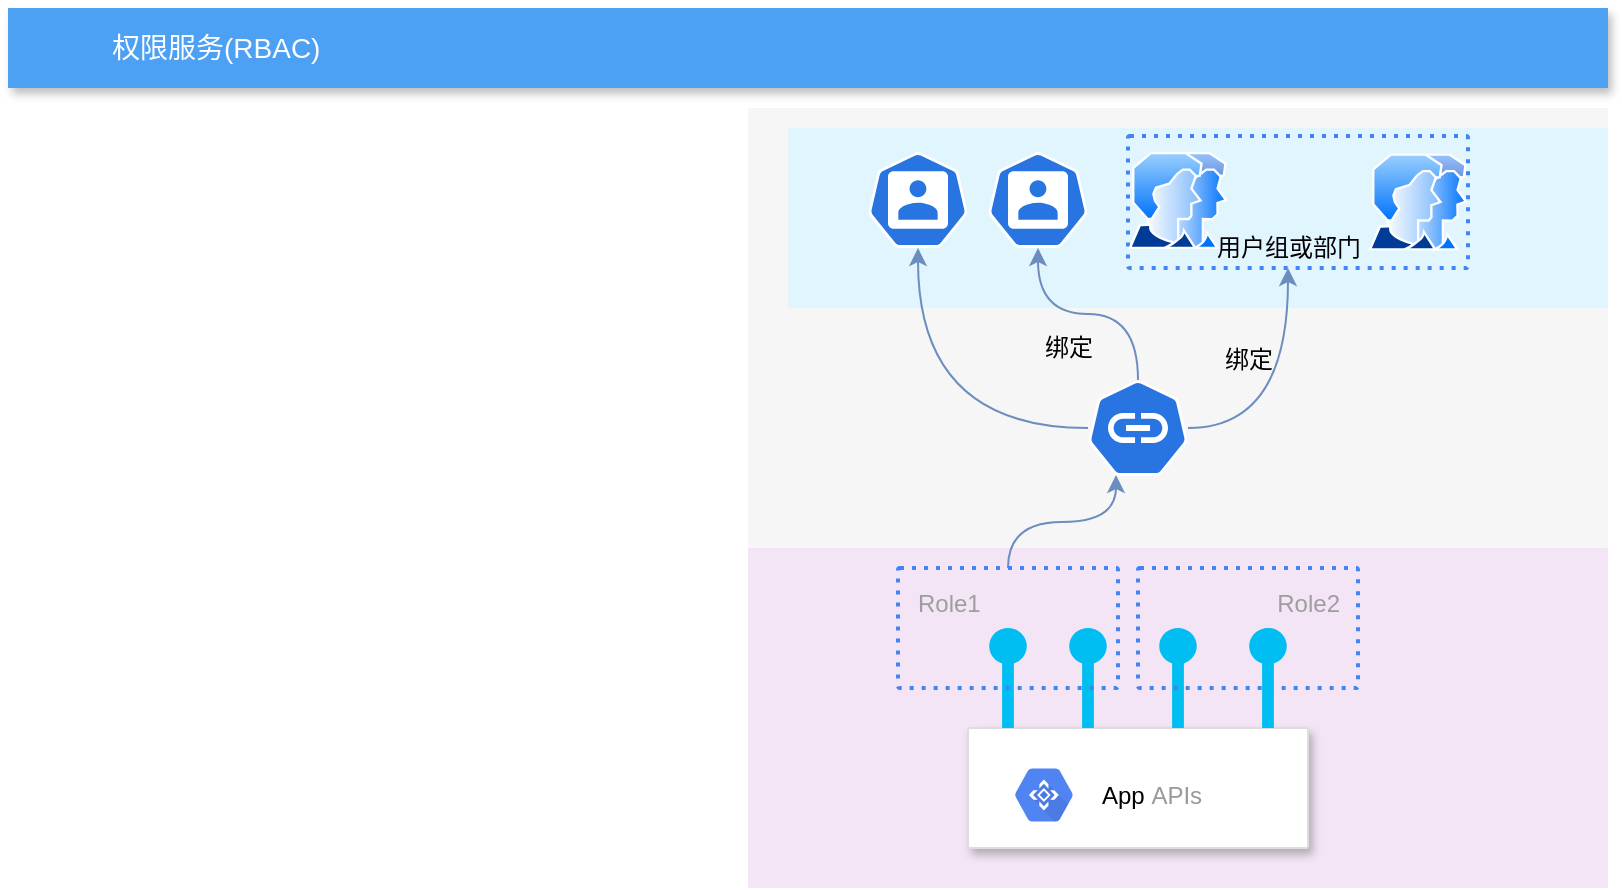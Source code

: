 <mxfile version="15.6.8" type="github">
  <diagram id="f106602c-feb2-e66a-4537-3a34d633f6aa" name="Page-1">
    <mxGraphModel dx="686" dy="357" grid="1" gridSize="10" guides="1" tooltips="1" connect="1" arrows="1" fold="1" page="1" pageScale="1" pageWidth="1169" pageHeight="827" background="none" math="0" shadow="0">
      <root>
        <mxCell id="0" />
        <mxCell id="1" parent="0" />
        <mxCell id="14" value="" style="fillColor=#F6F6F6;strokeColor=none;shadow=0;gradientColor=none;fontSize=14;align=left;spacing=10;fontColor=#717171;9E9E9E;verticalAlign=top;spacingTop=-4;fontStyle=0;spacingLeft=40;html=1;" parent="1" vertex="1">
          <mxGeometry x="600" y="90" width="430" height="390" as="geometry" />
        </mxCell>
        <mxCell id="818" value="权限服务(RBAC)" style="fillColor=#4DA1F5;strokeColor=none;shadow=1;gradientColor=none;fontSize=14;align=left;spacingLeft=50;fontColor=#ffffff;html=1;" parent="1" vertex="1">
          <mxGeometry x="230" y="40" width="800" height="40" as="geometry" />
        </mxCell>
        <mxCell id="eHh8mdlVLJNpV9wsfY3s-1048" value="&lt;br&gt;" style="sketch=0;points=[[0,0,0],[0.25,0,0],[0.5,0,0],[0.75,0,0],[1,0,0],[1,0.25,0],[1,0.5,0],[1,0.75,0],[1,1,0],[0.75,1,0],[0.5,1,0],[0.25,1,0],[0,1,0],[0,0.75,0],[0,0.5,0],[0,0.25,0]];rounded=1;absoluteArcSize=1;arcSize=2;html=1;strokeColor=none;gradientColor=none;shadow=0;dashed=0;fontSize=12;fontColor=#9E9E9E;align=left;verticalAlign=top;spacing=10;spacingTop=-4;fillColor=#F3E5F5;" vertex="1" parent="1">
          <mxGeometry x="600" y="310" width="430" height="170" as="geometry" />
        </mxCell>
        <mxCell id="eHh8mdlVLJNpV9wsfY3s-1049" value="" style="strokeColor=#dddddd;shadow=1;strokeWidth=1;rounded=1;absoluteArcSize=1;arcSize=2;" vertex="1" parent="1">
          <mxGeometry x="710" y="400" width="170" height="60" as="geometry" />
        </mxCell>
        <mxCell id="eHh8mdlVLJNpV9wsfY3s-1054" value="&lt;font color=&quot;#000000&quot;&gt;App&lt;/font&gt;&amp;nbsp;APIs" style="sketch=0;dashed=0;connectable=0;html=1;fillColor=#5184F3;strokeColor=none;shape=mxgraph.gcp2.hexIcon;prIcon=cloud_apis;part=1;labelPosition=right;verticalLabelPosition=middle;align=left;verticalAlign=middle;spacingLeft=5;fontColor=#999999;fontSize=12;" vertex="1" parent="1">
          <mxGeometry x="726" y="414" width="44" height="39" as="geometry" />
        </mxCell>
        <mxCell id="eHh8mdlVLJNpV9wsfY3s-1056" value="" style="verticalLabelPosition=bottom;html=1;verticalAlign=top;align=center;strokeColor=none;fillColor=#00BEF2;shape=mxgraph.azure.service_endpoint;direction=south;" vertex="1" parent="1">
          <mxGeometry x="760" y="350" width="20" height="50" as="geometry" />
        </mxCell>
        <mxCell id="eHh8mdlVLJNpV9wsfY3s-1057" value="" style="verticalLabelPosition=bottom;html=1;verticalAlign=top;align=center;strokeColor=none;fillColor=#00BEF2;shape=mxgraph.azure.service_endpoint;direction=south;" vertex="1" parent="1">
          <mxGeometry x="720" y="350" width="20" height="50" as="geometry" />
        </mxCell>
        <mxCell id="eHh8mdlVLJNpV9wsfY3s-1058" value="" style="verticalLabelPosition=bottom;html=1;verticalAlign=top;align=center;strokeColor=none;fillColor=#00BEF2;shape=mxgraph.azure.service_endpoint;direction=south;" vertex="1" parent="1">
          <mxGeometry x="805" y="350" width="20" height="50" as="geometry" />
        </mxCell>
        <mxCell id="eHh8mdlVLJNpV9wsfY3s-1076" style="edgeStyle=orthogonalEdgeStyle;curved=1;rounded=0;orthogonalLoop=1;jettySize=auto;html=1;exitX=0.5;exitY=0;exitDx=0;exitDy=0;entryX=0.28;entryY=0.99;entryDx=0;entryDy=0;entryPerimeter=0;fillColor=#dae8fc;strokeColor=#6c8ebf;" edge="1" parent="1" source="eHh8mdlVLJNpV9wsfY3s-1059" target="eHh8mdlVLJNpV9wsfY3s-1074">
          <mxGeometry relative="1" as="geometry" />
        </mxCell>
        <mxCell id="eHh8mdlVLJNpV9wsfY3s-1059" value="Role1" style="rounded=1;absoluteArcSize=1;arcSize=2;html=1;strokeColor=#4284F3;gradientColor=none;shadow=0;dashed=1;fontSize=12;fontColor=#9E9E9E;align=left;verticalAlign=top;spacing=10;spacingTop=-4;fillColor=none;dashPattern=1 2;strokeWidth=2;" vertex="1" parent="1">
          <mxGeometry x="675" y="320" width="110" height="60" as="geometry" />
        </mxCell>
        <mxCell id="eHh8mdlVLJNpV9wsfY3s-1060" value="Role2" style="rounded=1;absoluteArcSize=1;arcSize=2;html=1;strokeColor=#4284F3;gradientColor=none;shadow=0;dashed=1;fontSize=12;fontColor=#9E9E9E;align=right;verticalAlign=top;spacing=10;spacingTop=-4;fillColor=none;dashPattern=1 2;strokeWidth=2;" vertex="1" parent="1">
          <mxGeometry x="795" y="320" width="110" height="60" as="geometry" />
        </mxCell>
        <mxCell id="eHh8mdlVLJNpV9wsfY3s-1061" value="" style="verticalLabelPosition=bottom;html=1;verticalAlign=top;align=center;strokeColor=none;fillColor=#00BEF2;shape=mxgraph.azure.service_endpoint;direction=south;" vertex="1" parent="1">
          <mxGeometry x="850" y="350" width="20" height="50" as="geometry" />
        </mxCell>
        <mxCell id="eHh8mdlVLJNpV9wsfY3s-1062" value="" style="sketch=0;points=[[0,0,0],[0.25,0,0],[0.5,0,0],[0.75,0,0],[1,0,0],[1,0.25,0],[1,0.5,0],[1,0.75,0],[1,1,0],[0.75,1,0],[0.5,1,0],[0.25,1,0],[0,1,0],[0,0.75,0],[0,0.5,0],[0,0.25,0]];rounded=1;absoluteArcSize=1;arcSize=2;html=1;strokeColor=none;gradientColor=none;shadow=0;dashed=0;fontSize=12;fontColor=#9E9E9E;align=left;verticalAlign=top;spacing=10;spacingTop=-4;fillColor=#E1F5FE;" vertex="1" parent="1">
          <mxGeometry x="620" y="100" width="410" height="90" as="geometry" />
        </mxCell>
        <mxCell id="eHh8mdlVLJNpV9wsfY3s-1063" value="" style="sketch=0;html=1;dashed=0;whitespace=wrap;fillColor=#2875E2;strokeColor=#ffffff;points=[[0.005,0.63,0],[0.1,0.2,0],[0.9,0.2,0],[0.5,0,0],[0.995,0.63,0],[0.72,0.99,0],[0.5,1,0],[0.28,0.99,0]];shape=mxgraph.kubernetes.icon;prIcon=user;align=right;" vertex="1" parent="1">
          <mxGeometry x="660" y="112" width="50" height="48" as="geometry" />
        </mxCell>
        <mxCell id="eHh8mdlVLJNpV9wsfY3s-1064" value="" style="sketch=0;html=1;dashed=0;whitespace=wrap;fillColor=#2875E2;strokeColor=#ffffff;points=[[0.005,0.63,0],[0.1,0.2,0],[0.9,0.2,0],[0.5,0,0],[0.995,0.63,0],[0.72,0.99,0],[0.5,1,0],[0.28,0.99,0]];shape=mxgraph.kubernetes.icon;prIcon=user;align=right;" vertex="1" parent="1">
          <mxGeometry x="720" y="112" width="50" height="48" as="geometry" />
        </mxCell>
        <mxCell id="eHh8mdlVLJNpV9wsfY3s-1065" value="" style="rounded=1;absoluteArcSize=1;arcSize=2;html=1;strokeColor=#4284F3;gradientColor=none;shadow=0;dashed=1;fontSize=12;fontColor=#9E9E9E;align=center;verticalAlign=top;spacing=10;spacingTop=-4;fillColor=none;dashPattern=1 2;strokeWidth=2;" vertex="1" parent="1">
          <mxGeometry x="790" y="104" width="170" height="66" as="geometry" />
        </mxCell>
        <mxCell id="eHh8mdlVLJNpV9wsfY3s-1066" value="" style="aspect=fixed;perimeter=ellipsePerimeter;html=1;align=center;shadow=0;dashed=0;spacingTop=3;image;image=img/lib/active_directory/user_accounts.svg;" vertex="1" parent="1">
          <mxGeometry x="790" y="112" width="50" height="48.5" as="geometry" />
        </mxCell>
        <mxCell id="eHh8mdlVLJNpV9wsfY3s-1067" value="" style="aspect=fixed;perimeter=ellipsePerimeter;html=1;align=center;shadow=0;dashed=0;spacingTop=3;image;image=img/lib/active_directory/user_accounts.svg;" vertex="1" parent="1">
          <mxGeometry x="910" y="112.75" width="50" height="48.5" as="geometry" />
        </mxCell>
        <mxCell id="eHh8mdlVLJNpV9wsfY3s-1070" value="用户组或部门" style="text;html=1;resizable=0;autosize=1;align=center;verticalAlign=middle;points=[];fillColor=none;strokeColor=none;rounded=0;" vertex="1" parent="1">
          <mxGeometry x="825" y="150" width="90" height="20" as="geometry" />
        </mxCell>
        <mxCell id="eHh8mdlVLJNpV9wsfY3s-1077" value="" style="edgeStyle=orthogonalEdgeStyle;curved=1;rounded=0;orthogonalLoop=1;jettySize=auto;html=1;fillColor=#dae8fc;strokeColor=#6c8ebf;" edge="1" parent="1" source="eHh8mdlVLJNpV9wsfY3s-1074" target="eHh8mdlVLJNpV9wsfY3s-1070">
          <mxGeometry relative="1" as="geometry" />
        </mxCell>
        <mxCell id="eHh8mdlVLJNpV9wsfY3s-1078" style="edgeStyle=orthogonalEdgeStyle;curved=1;rounded=0;orthogonalLoop=1;jettySize=auto;html=1;fillColor=#dae8fc;strokeColor=#6c8ebf;" edge="1" parent="1" source="eHh8mdlVLJNpV9wsfY3s-1074" target="eHh8mdlVLJNpV9wsfY3s-1064">
          <mxGeometry relative="1" as="geometry" />
        </mxCell>
        <mxCell id="eHh8mdlVLJNpV9wsfY3s-1079" style="edgeStyle=orthogonalEdgeStyle;curved=1;rounded=0;orthogonalLoop=1;jettySize=auto;html=1;entryX=0.5;entryY=1;entryDx=0;entryDy=0;entryPerimeter=0;fillColor=#dae8fc;strokeColor=#6c8ebf;" edge="1" parent="1" source="eHh8mdlVLJNpV9wsfY3s-1074" target="eHh8mdlVLJNpV9wsfY3s-1063">
          <mxGeometry relative="1" as="geometry" />
        </mxCell>
        <mxCell id="eHh8mdlVLJNpV9wsfY3s-1074" value="" style="sketch=0;html=1;dashed=0;whitespace=wrap;fillColor=#2875E2;strokeColor=#ffffff;points=[[0.005,0.63,0],[0.1,0.2,0],[0.9,0.2,0],[0.5,0,0],[0.995,0.63,0],[0.72,0.99,0],[0.5,1,0],[0.28,0.99,0]];shape=mxgraph.kubernetes.icon;prIcon=crb;align=center;" vertex="1" parent="1">
          <mxGeometry x="770" y="226" width="50" height="48" as="geometry" />
        </mxCell>
        <mxCell id="eHh8mdlVLJNpV9wsfY3s-1075" value="绑定" style="text;html=1;resizable=0;autosize=1;align=center;verticalAlign=middle;points=[];fillColor=none;strokeColor=none;rounded=0;" vertex="1" parent="1">
          <mxGeometry x="830" y="206" width="40" height="20" as="geometry" />
        </mxCell>
        <mxCell id="eHh8mdlVLJNpV9wsfY3s-1080" value="绑定" style="text;html=1;resizable=0;autosize=1;align=center;verticalAlign=middle;points=[];fillColor=none;strokeColor=none;rounded=0;" vertex="1" parent="1">
          <mxGeometry x="740" y="200" width="40" height="20" as="geometry" />
        </mxCell>
      </root>
    </mxGraphModel>
  </diagram>
</mxfile>

